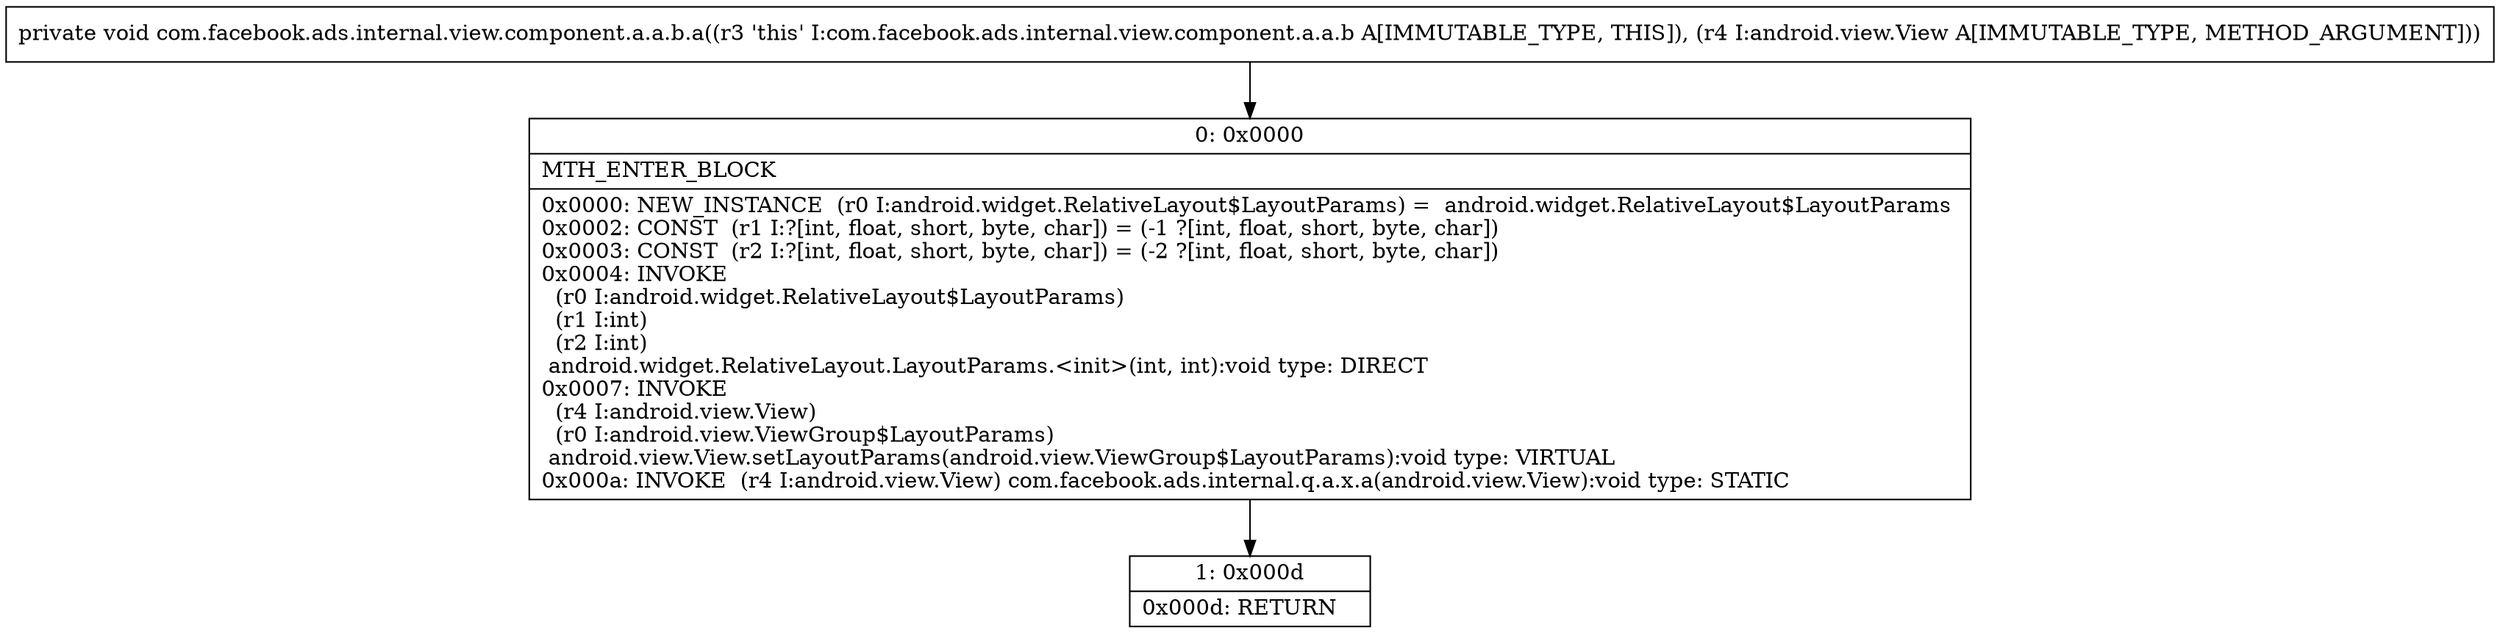 digraph "CFG forcom.facebook.ads.internal.view.component.a.a.b.a(Landroid\/view\/View;)V" {
Node_0 [shape=record,label="{0\:\ 0x0000|MTH_ENTER_BLOCK\l|0x0000: NEW_INSTANCE  (r0 I:android.widget.RelativeLayout$LayoutParams) =  android.widget.RelativeLayout$LayoutParams \l0x0002: CONST  (r1 I:?[int, float, short, byte, char]) = (\-1 ?[int, float, short, byte, char]) \l0x0003: CONST  (r2 I:?[int, float, short, byte, char]) = (\-2 ?[int, float, short, byte, char]) \l0x0004: INVOKE  \l  (r0 I:android.widget.RelativeLayout$LayoutParams)\l  (r1 I:int)\l  (r2 I:int)\l android.widget.RelativeLayout.LayoutParams.\<init\>(int, int):void type: DIRECT \l0x0007: INVOKE  \l  (r4 I:android.view.View)\l  (r0 I:android.view.ViewGroup$LayoutParams)\l android.view.View.setLayoutParams(android.view.ViewGroup$LayoutParams):void type: VIRTUAL \l0x000a: INVOKE  (r4 I:android.view.View) com.facebook.ads.internal.q.a.x.a(android.view.View):void type: STATIC \l}"];
Node_1 [shape=record,label="{1\:\ 0x000d|0x000d: RETURN   \l}"];
MethodNode[shape=record,label="{private void com.facebook.ads.internal.view.component.a.a.b.a((r3 'this' I:com.facebook.ads.internal.view.component.a.a.b A[IMMUTABLE_TYPE, THIS]), (r4 I:android.view.View A[IMMUTABLE_TYPE, METHOD_ARGUMENT])) }"];
MethodNode -> Node_0;
Node_0 -> Node_1;
}

